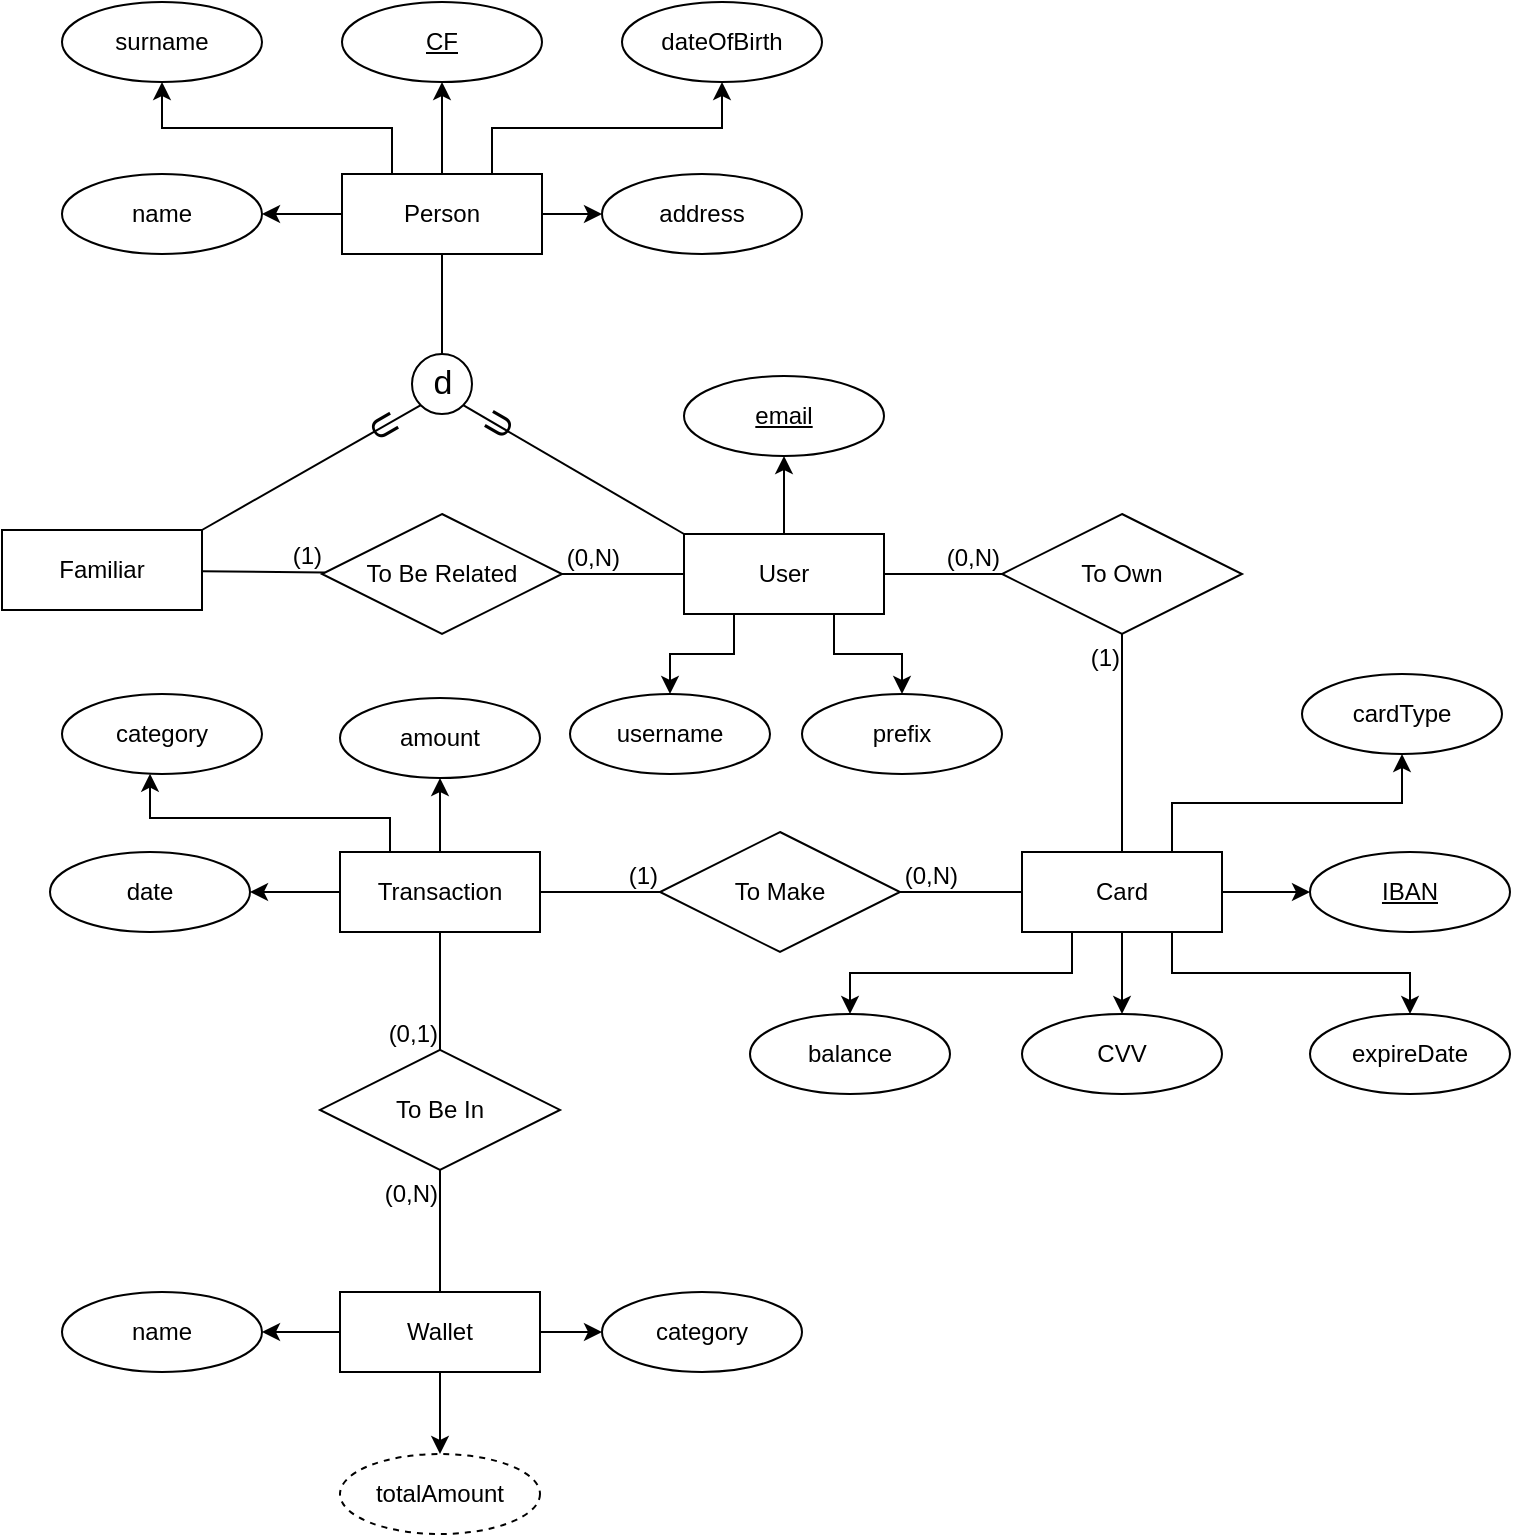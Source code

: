 <mxfile version="21.7.5" type="device">
  <diagram name="Pagina-1" id="V5ksIkCfvQu8_VufCoOh">
    <mxGraphModel dx="607" dy="776" grid="1" gridSize="10" guides="1" tooltips="1" connect="1" arrows="1" fold="1" page="1" pageScale="1" pageWidth="827" pageHeight="1169" math="0" shadow="0">
      <root>
        <mxCell id="0" />
        <mxCell id="1" parent="0" />
        <mxCell id="Yr8jS5GsggjdQLUqcXRx-10" style="edgeStyle=orthogonalEdgeStyle;rounded=0;orthogonalLoop=1;jettySize=auto;html=1;exitX=0.5;exitY=0;exitDx=0;exitDy=0;" parent="1" source="JWHr9cYI6euD82Q0gi6f-3" target="Yr8jS5GsggjdQLUqcXRx-9" edge="1">
          <mxGeometry relative="1" as="geometry" />
        </mxCell>
        <mxCell id="Yr8jS5GsggjdQLUqcXRx-11" style="edgeStyle=orthogonalEdgeStyle;rounded=0;orthogonalLoop=1;jettySize=auto;html=1;exitX=0;exitY=0.5;exitDx=0;exitDy=0;" parent="1" source="JWHr9cYI6euD82Q0gi6f-3" target="Yr8jS5GsggjdQLUqcXRx-7" edge="1">
          <mxGeometry relative="1" as="geometry" />
        </mxCell>
        <mxCell id="PODrzx-EVbbxghZVqJL8-6" style="edgeStyle=orthogonalEdgeStyle;rounded=0;orthogonalLoop=1;jettySize=auto;html=1;exitX=0.25;exitY=0;exitDx=0;exitDy=0;" parent="1" source="JWHr9cYI6euD82Q0gi6f-3" target="yyas0eZ6Z61DDSi6t9R2-6" edge="1">
          <mxGeometry relative="1" as="geometry">
            <Array as="points">
              <mxPoint x="1060" y="702" />
              <mxPoint x="940" y="702" />
            </Array>
            <mxPoint x="940" y="682" as="targetPoint" />
          </mxGeometry>
        </mxCell>
        <mxCell id="JWHr9cYI6euD82Q0gi6f-3" value="Transaction" style="whiteSpace=wrap;html=1;align=center;" parent="1" vertex="1">
          <mxGeometry x="1035" y="719" width="100" height="40" as="geometry" />
        </mxCell>
        <mxCell id="Yr8jS5GsggjdQLUqcXRx-14" style="edgeStyle=orthogonalEdgeStyle;rounded=0;orthogonalLoop=1;jettySize=auto;html=1;exitX=0;exitY=0.5;exitDx=0;exitDy=0;" parent="1" source="JWHr9cYI6euD82Q0gi6f-4" target="Yr8jS5GsggjdQLUqcXRx-13" edge="1">
          <mxGeometry relative="1" as="geometry" />
        </mxCell>
        <mxCell id="Yr8jS5GsggjdQLUqcXRx-18" style="edgeStyle=orthogonalEdgeStyle;rounded=0;orthogonalLoop=1;jettySize=auto;html=1;exitX=0.5;exitY=1;exitDx=0;exitDy=0;" parent="1" source="JWHr9cYI6euD82Q0gi6f-4" target="Yr8jS5GsggjdQLUqcXRx-17" edge="1">
          <mxGeometry relative="1" as="geometry" />
        </mxCell>
        <mxCell id="yyas0eZ6Z61DDSi6t9R2-5" style="edgeStyle=orthogonalEdgeStyle;rounded=0;orthogonalLoop=1;jettySize=auto;html=1;exitX=1;exitY=0.5;exitDx=0;exitDy=0;" edge="1" parent="1" source="JWHr9cYI6euD82Q0gi6f-4" target="yyas0eZ6Z61DDSi6t9R2-4">
          <mxGeometry relative="1" as="geometry" />
        </mxCell>
        <mxCell id="JWHr9cYI6euD82Q0gi6f-4" value="Wallet" style="whiteSpace=wrap;html=1;align=center;" parent="1" vertex="1">
          <mxGeometry x="1035" y="939" width="100" height="40" as="geometry" />
        </mxCell>
        <mxCell id="Yr8jS5GsggjdQLUqcXRx-4" style="edgeStyle=orthogonalEdgeStyle;rounded=0;orthogonalLoop=1;jettySize=auto;html=1;exitX=0.5;exitY=1;exitDx=0;exitDy=0;" parent="1" source="JWHr9cYI6euD82Q0gi6f-5" target="Yr8jS5GsggjdQLUqcXRx-2" edge="1">
          <mxGeometry relative="1" as="geometry" />
        </mxCell>
        <mxCell id="Yr8jS5GsggjdQLUqcXRx-5" style="edgeStyle=orthogonalEdgeStyle;rounded=0;orthogonalLoop=1;jettySize=auto;html=1;exitX=0.75;exitY=1;exitDx=0;exitDy=0;" parent="1" source="JWHr9cYI6euD82Q0gi6f-5" target="Yr8jS5GsggjdQLUqcXRx-1" edge="1">
          <mxGeometry relative="1" as="geometry" />
        </mxCell>
        <mxCell id="Yr8jS5GsggjdQLUqcXRx-6" style="edgeStyle=orthogonalEdgeStyle;rounded=0;orthogonalLoop=1;jettySize=auto;html=1;exitX=1;exitY=0.5;exitDx=0;exitDy=0;" parent="1" source="JWHr9cYI6euD82Q0gi6f-5" target="Yr8jS5GsggjdQLUqcXRx-3" edge="1">
          <mxGeometry relative="1" as="geometry" />
        </mxCell>
        <mxCell id="Yr8jS5GsggjdQLUqcXRx-20" style="edgeStyle=orthogonalEdgeStyle;rounded=0;orthogonalLoop=1;jettySize=auto;html=1;exitX=0.75;exitY=0;exitDx=0;exitDy=0;" parent="1" source="JWHr9cYI6euD82Q0gi6f-5" target="PODrzx-EVbbxghZVqJL8-1" edge="1">
          <mxGeometry relative="1" as="geometry">
            <mxPoint x="1570" y="670" as="targetPoint" />
          </mxGeometry>
        </mxCell>
        <mxCell id="CBOZYVvjUtv-n5PX9l5r-3" style="edgeStyle=orthogonalEdgeStyle;rounded=0;orthogonalLoop=1;jettySize=auto;html=1;exitX=0.25;exitY=1;exitDx=0;exitDy=0;entryX=0.5;entryY=0;entryDx=0;entryDy=0;" parent="1" source="JWHr9cYI6euD82Q0gi6f-5" target="CBOZYVvjUtv-n5PX9l5r-2" edge="1">
          <mxGeometry relative="1" as="geometry" />
        </mxCell>
        <mxCell id="JWHr9cYI6euD82Q0gi6f-5" value="Card" style="whiteSpace=wrap;html=1;align=center;" parent="1" vertex="1">
          <mxGeometry x="1376" y="719" width="100" height="40" as="geometry" />
        </mxCell>
        <mxCell id="JWHr9cYI6euD82Q0gi6f-77" style="edgeStyle=orthogonalEdgeStyle;rounded=0;orthogonalLoop=1;jettySize=auto;html=1;exitX=0.75;exitY=1;exitDx=0;exitDy=0;" parent="1" source="JWHr9cYI6euD82Q0gi6f-6" target="JWHr9cYI6euD82Q0gi6f-76" edge="1">
          <mxGeometry relative="1" as="geometry" />
        </mxCell>
        <mxCell id="JWHr9cYI6euD82Q0gi6f-78" style="edgeStyle=orthogonalEdgeStyle;rounded=0;orthogonalLoop=1;jettySize=auto;html=1;exitX=0.25;exitY=1;exitDx=0;exitDy=0;" parent="1" source="JWHr9cYI6euD82Q0gi6f-6" target="JWHr9cYI6euD82Q0gi6f-75" edge="1">
          <mxGeometry relative="1" as="geometry" />
        </mxCell>
        <mxCell id="JWHr9cYI6euD82Q0gi6f-79" style="edgeStyle=orthogonalEdgeStyle;rounded=0;orthogonalLoop=1;jettySize=auto;html=1;exitX=0.5;exitY=0;exitDx=0;exitDy=0;" parent="1" source="JWHr9cYI6euD82Q0gi6f-6" target="JWHr9cYI6euD82Q0gi6f-74" edge="1">
          <mxGeometry relative="1" as="geometry" />
        </mxCell>
        <mxCell id="JWHr9cYI6euD82Q0gi6f-6" value="User" style="whiteSpace=wrap;html=1;align=center;" parent="1" vertex="1">
          <mxGeometry x="1207" y="560" width="100" height="40" as="geometry" />
        </mxCell>
        <mxCell id="JWHr9cYI6euD82Q0gi6f-55" style="edgeStyle=orthogonalEdgeStyle;rounded=0;orthogonalLoop=1;jettySize=auto;html=1;exitX=0.5;exitY=0;exitDx=0;exitDy=0;" parent="1" source="JWHr9cYI6euD82Q0gi6f-7" target="JWHr9cYI6euD82Q0gi6f-54" edge="1">
          <mxGeometry relative="1" as="geometry" />
        </mxCell>
        <mxCell id="JWHr9cYI6euD82Q0gi6f-56" style="edgeStyle=orthogonalEdgeStyle;rounded=0;orthogonalLoop=1;jettySize=auto;html=1;exitX=0.25;exitY=0;exitDx=0;exitDy=0;" parent="1" source="JWHr9cYI6euD82Q0gi6f-7" target="JWHr9cYI6euD82Q0gi6f-52" edge="1">
          <mxGeometry relative="1" as="geometry" />
        </mxCell>
        <mxCell id="JWHr9cYI6euD82Q0gi6f-57" style="edgeStyle=orthogonalEdgeStyle;rounded=0;orthogonalLoop=1;jettySize=auto;html=1;exitX=0;exitY=0.5;exitDx=0;exitDy=0;" parent="1" source="JWHr9cYI6euD82Q0gi6f-7" target="JWHr9cYI6euD82Q0gi6f-50" edge="1">
          <mxGeometry relative="1" as="geometry" />
        </mxCell>
        <mxCell id="JWHr9cYI6euD82Q0gi6f-58" style="edgeStyle=orthogonalEdgeStyle;rounded=0;orthogonalLoop=1;jettySize=auto;html=1;exitX=0.75;exitY=0;exitDx=0;exitDy=0;" parent="1" source="JWHr9cYI6euD82Q0gi6f-7" target="JWHr9cYI6euD82Q0gi6f-51" edge="1">
          <mxGeometry relative="1" as="geometry" />
        </mxCell>
        <mxCell id="yyas0eZ6Z61DDSi6t9R2-3" style="edgeStyle=orthogonalEdgeStyle;rounded=0;orthogonalLoop=1;jettySize=auto;html=1;exitX=1;exitY=0.5;exitDx=0;exitDy=0;" edge="1" parent="1" source="JWHr9cYI6euD82Q0gi6f-7" target="yyas0eZ6Z61DDSi6t9R2-2">
          <mxGeometry relative="1" as="geometry" />
        </mxCell>
        <mxCell id="JWHr9cYI6euD82Q0gi6f-7" value="Person" style="whiteSpace=wrap;html=1;align=center;" parent="1" vertex="1">
          <mxGeometry x="1036" y="380" width="100" height="40" as="geometry" />
        </mxCell>
        <mxCell id="JWHr9cYI6euD82Q0gi6f-10" value="Familiar" style="whiteSpace=wrap;html=1;align=center;" parent="1" vertex="1">
          <mxGeometry x="866" y="558" width="100" height="40" as="geometry" />
        </mxCell>
        <mxCell id="JWHr9cYI6euD82Q0gi6f-25" value="" style="ellipse;whiteSpace=wrap;html=1;aspect=fixed;" parent="1" vertex="1">
          <mxGeometry x="1071" y="470" width="30" height="30" as="geometry" />
        </mxCell>
        <mxCell id="JWHr9cYI6euD82Q0gi6f-26" value="d" style="text;html=1;align=center;verticalAlign=middle;resizable=0;points=[];autosize=1;strokeColor=none;fillColor=none;fontSize=17;" parent="1" vertex="1">
          <mxGeometry x="1071" y="470" width="30" height="30" as="geometry" />
        </mxCell>
        <mxCell id="JWHr9cYI6euD82Q0gi6f-27" value="" style="endArrow=none;html=1;rounded=0;exitX=0.5;exitY=0;exitDx=0;exitDy=0;" parent="1" source="JWHr9cYI6euD82Q0gi6f-25" target="JWHr9cYI6euD82Q0gi6f-7" edge="1">
          <mxGeometry width="50" height="50" relative="1" as="geometry">
            <mxPoint x="1070" y="500" as="sourcePoint" />
            <mxPoint x="1136" y="500" as="targetPoint" />
          </mxGeometry>
        </mxCell>
        <mxCell id="JWHr9cYI6euD82Q0gi6f-30" value="To Be Related" style="shape=rhombus;perimeter=rhombusPerimeter;whiteSpace=wrap;html=1;align=center;" parent="1" vertex="1">
          <mxGeometry x="1026" y="550" width="120" height="60" as="geometry" />
        </mxCell>
        <mxCell id="JWHr9cYI6euD82Q0gi6f-31" value="" style="endArrow=none;html=1;rounded=0;" parent="1" source="JWHr9cYI6euD82Q0gi6f-10" target="JWHr9cYI6euD82Q0gi6f-30" edge="1">
          <mxGeometry relative="1" as="geometry">
            <mxPoint x="996" y="689" as="sourcePoint" />
            <mxPoint x="1057" y="689" as="targetPoint" />
          </mxGeometry>
        </mxCell>
        <mxCell id="JWHr9cYI6euD82Q0gi6f-32" value="(1)" style="resizable=0;html=1;whiteSpace=wrap;align=right;verticalAlign=bottom;" parent="JWHr9cYI6euD82Q0gi6f-31" connectable="0" vertex="1">
          <mxGeometry x="1" relative="1" as="geometry" />
        </mxCell>
        <mxCell id="JWHr9cYI6euD82Q0gi6f-33" value="" style="endArrow=none;html=1;rounded=0;" parent="1" source="JWHr9cYI6euD82Q0gi6f-6" target="JWHr9cYI6euD82Q0gi6f-30" edge="1">
          <mxGeometry relative="1" as="geometry">
            <mxPoint x="1236" y="689" as="sourcePoint" />
            <mxPoint x="1177" y="689" as="targetPoint" />
          </mxGeometry>
        </mxCell>
        <mxCell id="JWHr9cYI6euD82Q0gi6f-34" value="(0,N)" style="resizable=0;html=1;whiteSpace=wrap;align=right;verticalAlign=bottom;" parent="JWHr9cYI6euD82Q0gi6f-33" connectable="0" vertex="1">
          <mxGeometry x="1" relative="1" as="geometry">
            <mxPoint x="30" as="offset" />
          </mxGeometry>
        </mxCell>
        <mxCell id="JWHr9cYI6euD82Q0gi6f-35" value="To Own" style="shape=rhombus;perimeter=rhombusPerimeter;whiteSpace=wrap;html=1;align=center;" parent="1" vertex="1">
          <mxGeometry x="1366" y="550" width="120" height="60" as="geometry" />
        </mxCell>
        <mxCell id="JWHr9cYI6euD82Q0gi6f-36" value="" style="endArrow=none;html=1;rounded=0;" parent="1" source="JWHr9cYI6euD82Q0gi6f-5" target="JWHr9cYI6euD82Q0gi6f-35" edge="1">
          <mxGeometry relative="1" as="geometry">
            <mxPoint x="1396" y="780" as="sourcePoint" />
            <mxPoint x="1146" y="879" as="targetPoint" />
          </mxGeometry>
        </mxCell>
        <mxCell id="JWHr9cYI6euD82Q0gi6f-37" value="(1)" style="resizable=0;html=1;whiteSpace=wrap;align=right;verticalAlign=bottom;" parent="JWHr9cYI6euD82Q0gi6f-36" connectable="0" vertex="1">
          <mxGeometry x="1" relative="1" as="geometry">
            <mxPoint y="20" as="offset" />
          </mxGeometry>
        </mxCell>
        <mxCell id="JWHr9cYI6euD82Q0gi6f-38" value="" style="endArrow=none;html=1;rounded=0;" parent="1" source="JWHr9cYI6euD82Q0gi6f-6" target="JWHr9cYI6euD82Q0gi6f-35" edge="1">
          <mxGeometry relative="1" as="geometry">
            <mxPoint x="1396" y="600" as="sourcePoint" />
            <mxPoint x="1496" y="680" as="targetPoint" />
          </mxGeometry>
        </mxCell>
        <mxCell id="JWHr9cYI6euD82Q0gi6f-39" value="(0,N)" style="resizable=0;html=1;whiteSpace=wrap;align=right;verticalAlign=bottom;" parent="JWHr9cYI6euD82Q0gi6f-38" connectable="0" vertex="1">
          <mxGeometry x="1" relative="1" as="geometry">
            <mxPoint as="offset" />
          </mxGeometry>
        </mxCell>
        <mxCell id="JWHr9cYI6euD82Q0gi6f-40" value="To Make" style="shape=rhombus;perimeter=rhombusPerimeter;whiteSpace=wrap;html=1;align=center;" parent="1" vertex="1">
          <mxGeometry x="1195" y="709" width="120" height="60" as="geometry" />
        </mxCell>
        <mxCell id="JWHr9cYI6euD82Q0gi6f-41" value="" style="endArrow=none;html=1;rounded=0;" parent="1" source="JWHr9cYI6euD82Q0gi6f-3" target="JWHr9cYI6euD82Q0gi6f-40" edge="1">
          <mxGeometry relative="1" as="geometry">
            <mxPoint x="1135" y="738" as="sourcePoint" />
            <mxPoint x="1226" y="848" as="targetPoint" />
          </mxGeometry>
        </mxCell>
        <mxCell id="JWHr9cYI6euD82Q0gi6f-42" value="(1)" style="resizable=0;html=1;whiteSpace=wrap;align=right;verticalAlign=bottom;" parent="JWHr9cYI6euD82Q0gi6f-41" connectable="0" vertex="1">
          <mxGeometry x="1" relative="1" as="geometry" />
        </mxCell>
        <mxCell id="JWHr9cYI6euD82Q0gi6f-43" value="" style="endArrow=none;html=1;rounded=0;" parent="1" source="JWHr9cYI6euD82Q0gi6f-5" target="JWHr9cYI6euD82Q0gi6f-40" edge="1">
          <mxGeometry relative="1" as="geometry">
            <mxPoint x="1376" y="739" as="sourcePoint" />
            <mxPoint x="1346" y="848" as="targetPoint" />
          </mxGeometry>
        </mxCell>
        <mxCell id="JWHr9cYI6euD82Q0gi6f-44" value="(0,N)" style="resizable=0;html=1;whiteSpace=wrap;align=right;verticalAlign=bottom;" parent="JWHr9cYI6euD82Q0gi6f-43" connectable="0" vertex="1">
          <mxGeometry x="1" relative="1" as="geometry">
            <mxPoint x="30" as="offset" />
          </mxGeometry>
        </mxCell>
        <mxCell id="JWHr9cYI6euD82Q0gi6f-45" value="To Be In" style="shape=rhombus;perimeter=rhombusPerimeter;whiteSpace=wrap;html=1;align=center;" parent="1" vertex="1">
          <mxGeometry x="1025" y="817.99" width="120" height="60" as="geometry" />
        </mxCell>
        <mxCell id="JWHr9cYI6euD82Q0gi6f-46" value="" style="endArrow=none;html=1;rounded=0;" parent="1" source="JWHr9cYI6euD82Q0gi6f-4" target="JWHr9cYI6euD82Q0gi6f-45" edge="1">
          <mxGeometry relative="1" as="geometry">
            <mxPoint x="1085" y="938" as="sourcePoint" />
            <mxPoint x="974" y="1038" as="targetPoint" />
          </mxGeometry>
        </mxCell>
        <mxCell id="JWHr9cYI6euD82Q0gi6f-47" value="(0,N)" style="resizable=0;html=1;whiteSpace=wrap;align=right;verticalAlign=bottom;" parent="JWHr9cYI6euD82Q0gi6f-46" connectable="0" vertex="1">
          <mxGeometry x="1" relative="1" as="geometry">
            <mxPoint y="20" as="offset" />
          </mxGeometry>
        </mxCell>
        <mxCell id="JWHr9cYI6euD82Q0gi6f-48" value="" style="endArrow=none;html=1;rounded=0;" parent="1" source="JWHr9cYI6euD82Q0gi6f-3" target="JWHr9cYI6euD82Q0gi6f-45" edge="1">
          <mxGeometry relative="1" as="geometry">
            <mxPoint x="1085" y="759" as="sourcePoint" />
            <mxPoint x="1324" y="839" as="targetPoint" />
          </mxGeometry>
        </mxCell>
        <mxCell id="JWHr9cYI6euD82Q0gi6f-49" value="(0,1)" style="resizable=0;html=1;whiteSpace=wrap;align=right;verticalAlign=bottom;" parent="JWHr9cYI6euD82Q0gi6f-48" connectable="0" vertex="1">
          <mxGeometry x="1" relative="1" as="geometry">
            <mxPoint as="offset" />
          </mxGeometry>
        </mxCell>
        <mxCell id="JWHr9cYI6euD82Q0gi6f-50" value="name" style="ellipse;whiteSpace=wrap;html=1;align=center;" parent="1" vertex="1">
          <mxGeometry x="896" y="380" width="100" height="40" as="geometry" />
        </mxCell>
        <mxCell id="JWHr9cYI6euD82Q0gi6f-51" value="dateOfBirth" style="ellipse;whiteSpace=wrap;html=1;align=center;" parent="1" vertex="1">
          <mxGeometry x="1176" y="294" width="100" height="40" as="geometry" />
        </mxCell>
        <mxCell id="JWHr9cYI6euD82Q0gi6f-52" value="surname" style="ellipse;whiteSpace=wrap;html=1;align=center;" parent="1" vertex="1">
          <mxGeometry x="896" y="294" width="100" height="40" as="geometry" />
        </mxCell>
        <mxCell id="JWHr9cYI6euD82Q0gi6f-54" value="CF" style="ellipse;whiteSpace=wrap;html=1;align=center;fontStyle=4;" parent="1" vertex="1">
          <mxGeometry x="1036" y="294" width="100" height="40" as="geometry" />
        </mxCell>
        <mxCell id="JWHr9cYI6euD82Q0gi6f-74" value="email" style="ellipse;whiteSpace=wrap;html=1;align=center;fontStyle=4;" parent="1" vertex="1">
          <mxGeometry x="1207" y="481" width="100" height="40" as="geometry" />
        </mxCell>
        <mxCell id="JWHr9cYI6euD82Q0gi6f-75" value="username" style="ellipse;whiteSpace=wrap;html=1;align=center;" parent="1" vertex="1">
          <mxGeometry x="1150" y="640" width="100" height="40" as="geometry" />
        </mxCell>
        <mxCell id="JWHr9cYI6euD82Q0gi6f-76" value="prefix" style="ellipse;whiteSpace=wrap;html=1;align=center;" parent="1" vertex="1">
          <mxGeometry x="1266" y="640" width="100" height="40" as="geometry" />
        </mxCell>
        <mxCell id="JWHr9cYI6euD82Q0gi6f-80" value="" style="endArrow=none;html=1;rounded=0;exitX=1;exitY=0;exitDx=0;exitDy=0;entryX=0;entryY=1;entryDx=0;entryDy=0;" parent="1" source="JWHr9cYI6euD82Q0gi6f-10" target="JWHr9cYI6euD82Q0gi6f-25" edge="1">
          <mxGeometry width="50" height="50" relative="1" as="geometry">
            <mxPoint x="1025" y="521" as="sourcePoint" />
            <mxPoint x="1025" y="471" as="targetPoint" />
          </mxGeometry>
        </mxCell>
        <mxCell id="JWHr9cYI6euD82Q0gi6f-81" value="" style="endArrow=none;html=1;rounded=0;exitX=0;exitY=0;exitDx=0;exitDy=0;entryX=1;entryY=1;entryDx=0;entryDy=0;" parent="1" source="JWHr9cYI6euD82Q0gi6f-6" target="JWHr9cYI6euD82Q0gi6f-25" edge="1">
          <mxGeometry width="50" height="50" relative="1" as="geometry">
            <mxPoint x="1160" y="531" as="sourcePoint" />
            <mxPoint x="1160" y="481" as="targetPoint" />
          </mxGeometry>
        </mxCell>
        <mxCell id="JWHr9cYI6euD82Q0gi6f-87" value="U" style="text;html=1;align=center;verticalAlign=middle;resizable=0;points=[];autosize=1;strokeColor=none;fillColor=none;fontSize=17;rotation=-60;" parent="1" vertex="1">
          <mxGeometry x="1095" y="491" width="40" height="30" as="geometry" />
        </mxCell>
        <mxCell id="JWHr9cYI6euD82Q0gi6f-89" value="U" style="text;html=1;align=center;verticalAlign=middle;resizable=0;points=[];autosize=1;strokeColor=none;fillColor=none;fontSize=17;rotation=60;" parent="1" vertex="1">
          <mxGeometry x="1036" y="491" width="40" height="30" as="geometry" />
        </mxCell>
        <mxCell id="Yr8jS5GsggjdQLUqcXRx-1" value="expireDate" style="ellipse;whiteSpace=wrap;html=1;align=center;" parent="1" vertex="1">
          <mxGeometry x="1520" y="800" width="100" height="40" as="geometry" />
        </mxCell>
        <mxCell id="Yr8jS5GsggjdQLUqcXRx-2" value="CVV" style="ellipse;whiteSpace=wrap;html=1;align=center;" parent="1" vertex="1">
          <mxGeometry x="1376" y="800" width="100" height="40" as="geometry" />
        </mxCell>
        <mxCell id="Yr8jS5GsggjdQLUqcXRx-3" value="IBAN" style="ellipse;whiteSpace=wrap;html=1;align=center;fontStyle=4;" parent="1" vertex="1">
          <mxGeometry x="1520" y="719" width="100" height="40" as="geometry" />
        </mxCell>
        <mxCell id="Yr8jS5GsggjdQLUqcXRx-7" value="date" style="ellipse;whiteSpace=wrap;html=1;align=center;" parent="1" vertex="1">
          <mxGeometry x="890" y="719" width="100" height="40" as="geometry" />
        </mxCell>
        <mxCell id="Yr8jS5GsggjdQLUqcXRx-9" value="amount" style="ellipse;whiteSpace=wrap;html=1;align=center;" parent="1" vertex="1">
          <mxGeometry x="1035" y="642" width="100" height="40" as="geometry" />
        </mxCell>
        <mxCell id="Yr8jS5GsggjdQLUqcXRx-13" value="name" style="ellipse;whiteSpace=wrap;html=1;align=center;" parent="1" vertex="1">
          <mxGeometry x="896" y="939" width="100" height="40" as="geometry" />
        </mxCell>
        <mxCell id="Yr8jS5GsggjdQLUqcXRx-17" value="totalAmount" style="ellipse;whiteSpace=wrap;html=1;align=center;dashed=1;" parent="1" vertex="1">
          <mxGeometry x="1035" y="1020" width="100" height="40" as="geometry" />
        </mxCell>
        <mxCell id="CBOZYVvjUtv-n5PX9l5r-2" value="balance" style="ellipse;whiteSpace=wrap;html=1;align=center;" parent="1" vertex="1">
          <mxGeometry x="1240" y="800" width="100" height="40" as="geometry" />
        </mxCell>
        <mxCell id="PODrzx-EVbbxghZVqJL8-1" value="cardType" style="ellipse;whiteSpace=wrap;html=1;align=center;" parent="1" vertex="1">
          <mxGeometry x="1516" y="630" width="100" height="40" as="geometry" />
        </mxCell>
        <mxCell id="yyas0eZ6Z61DDSi6t9R2-2" value="address" style="ellipse;whiteSpace=wrap;html=1;align=center;" vertex="1" parent="1">
          <mxGeometry x="1166" y="380" width="100" height="40" as="geometry" />
        </mxCell>
        <mxCell id="yyas0eZ6Z61DDSi6t9R2-4" value="category" style="ellipse;whiteSpace=wrap;html=1;align=center;" vertex="1" parent="1">
          <mxGeometry x="1166" y="939" width="100" height="40" as="geometry" />
        </mxCell>
        <mxCell id="yyas0eZ6Z61DDSi6t9R2-6" value="category" style="ellipse;whiteSpace=wrap;html=1;align=center;" vertex="1" parent="1">
          <mxGeometry x="896" y="640" width="100" height="40" as="geometry" />
        </mxCell>
      </root>
    </mxGraphModel>
  </diagram>
</mxfile>
